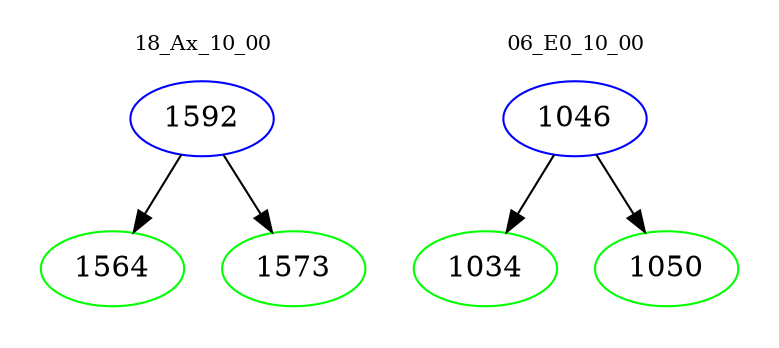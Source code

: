 digraph{
subgraph cluster_0 {
color = white
label = "18_Ax_10_00";
fontsize=10;
T0_1592 [label="1592", color="blue"]
T0_1592 -> T0_1564 [color="black"]
T0_1564 [label="1564", color="green"]
T0_1592 -> T0_1573 [color="black"]
T0_1573 [label="1573", color="green"]
}
subgraph cluster_1 {
color = white
label = "06_E0_10_00";
fontsize=10;
T1_1046 [label="1046", color="blue"]
T1_1046 -> T1_1034 [color="black"]
T1_1034 [label="1034", color="green"]
T1_1046 -> T1_1050 [color="black"]
T1_1050 [label="1050", color="green"]
}
}
